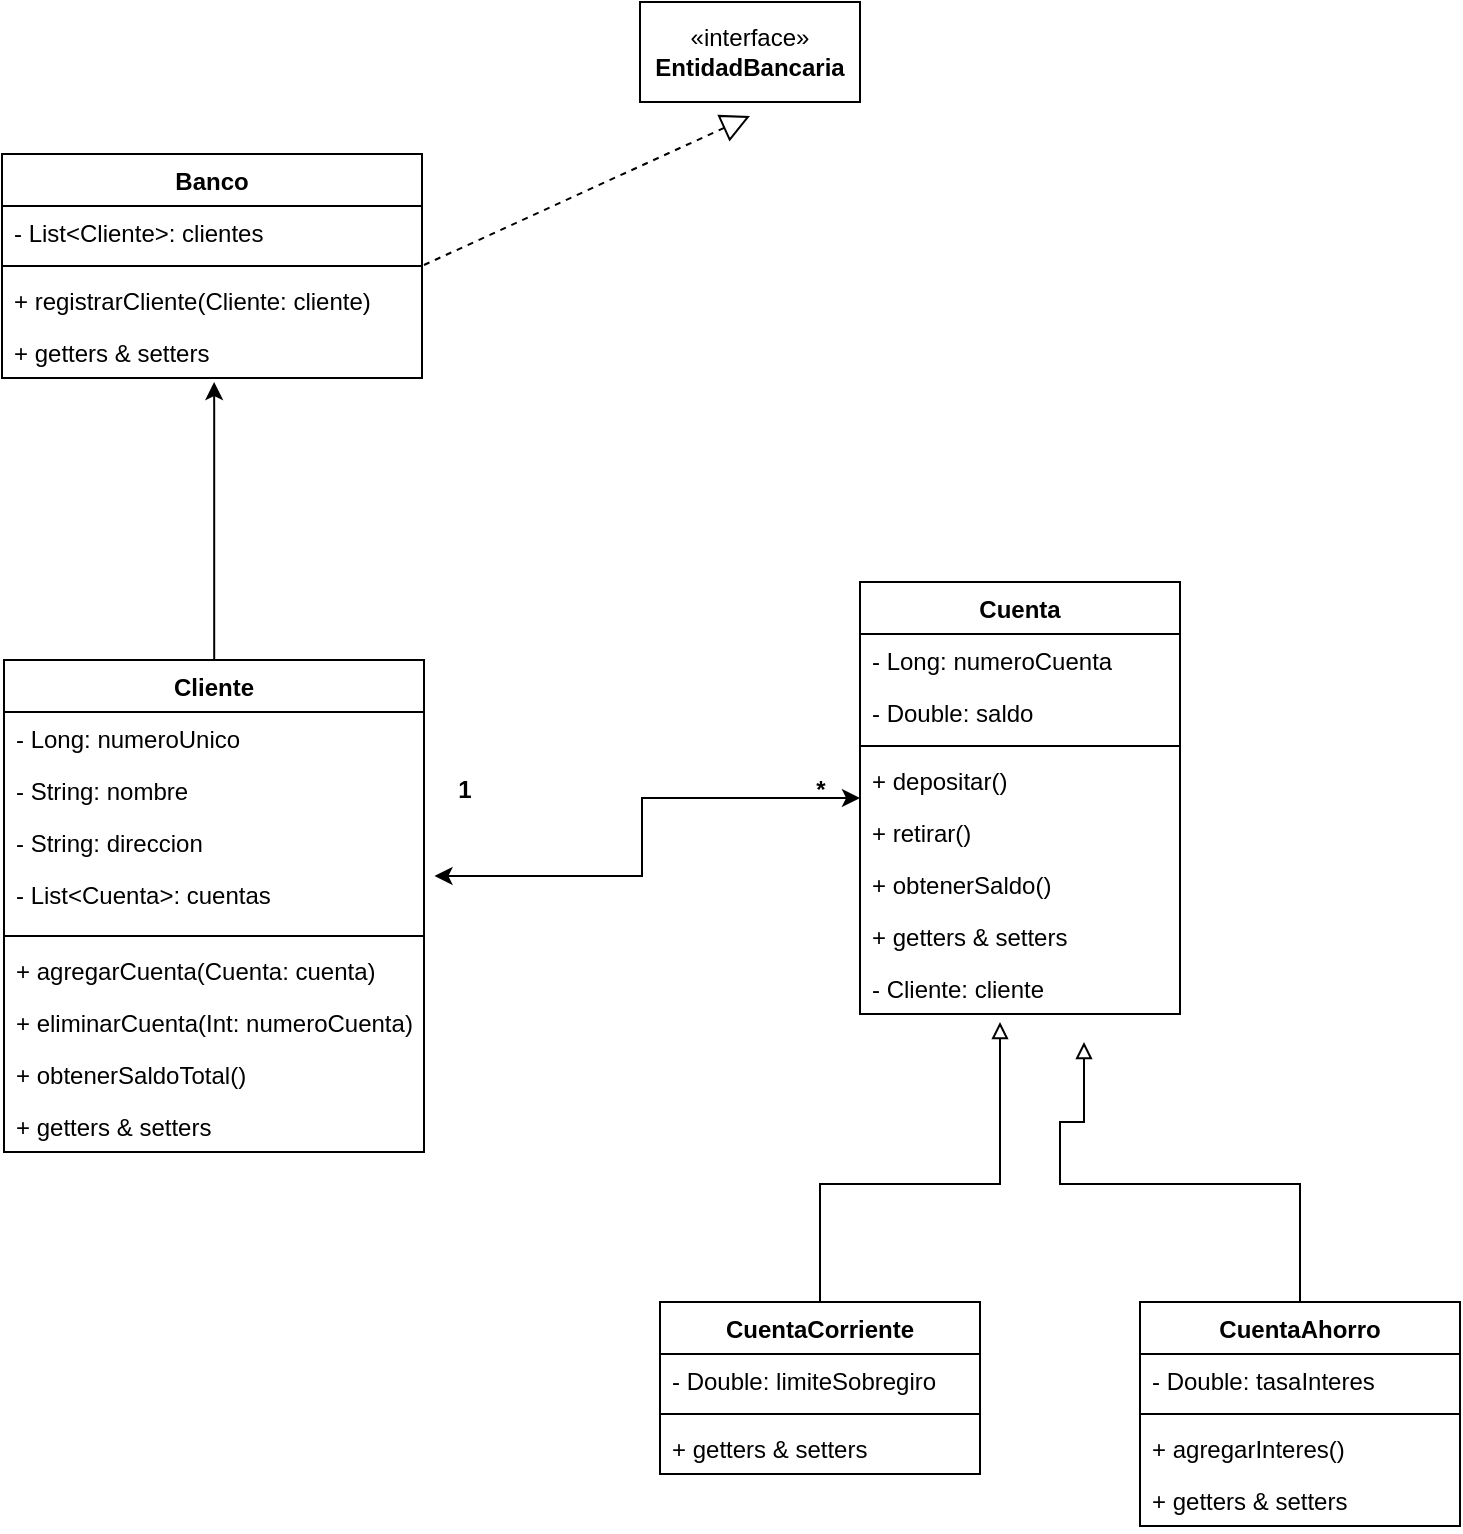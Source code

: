 <mxfile version="22.0.3" type="device">
  <diagram name="Página-1" id="ihGlCP-RoiazkjmuhNk0">
    <mxGraphModel dx="1434" dy="836" grid="1" gridSize="10" guides="1" tooltips="1" connect="1" arrows="1" fold="1" page="1" pageScale="1" pageWidth="827" pageHeight="1169" math="0" shadow="0">
      <root>
        <mxCell id="0" />
        <mxCell id="1" parent="0" />
        <mxCell id="bF4ojxFxejIyAHZmE4nO-7" value="Cliente&lt;br&gt;" style="swimlane;fontStyle=1;align=center;verticalAlign=top;childLayout=stackLayout;horizontal=1;startSize=26;horizontalStack=0;resizeParent=1;resizeParentMax=0;resizeLast=0;collapsible=1;marginBottom=0;whiteSpace=wrap;html=1;" parent="1" vertex="1">
          <mxGeometry x="70" y="369" width="210" height="246" as="geometry" />
        </mxCell>
        <mxCell id="G10GOMzUBrAymsFcqidD-11" value="- Long: numeroUnico" style="text;strokeColor=none;fillColor=none;align=left;verticalAlign=top;spacingLeft=4;spacingRight=4;overflow=hidden;rotatable=0;points=[[0,0.5],[1,0.5]];portConstraint=eastwest;whiteSpace=wrap;html=1;" vertex="1" parent="bF4ojxFxejIyAHZmE4nO-7">
          <mxGeometry y="26" width="210" height="26" as="geometry" />
        </mxCell>
        <mxCell id="bF4ojxFxejIyAHZmE4nO-8" value="- String: nombre&lt;br&gt;" style="text;strokeColor=none;fillColor=none;align=left;verticalAlign=top;spacingLeft=4;spacingRight=4;overflow=hidden;rotatable=0;points=[[0,0.5],[1,0.5]];portConstraint=eastwest;whiteSpace=wrap;html=1;" parent="bF4ojxFxejIyAHZmE4nO-7" vertex="1">
          <mxGeometry y="52" width="210" height="26" as="geometry" />
        </mxCell>
        <mxCell id="bF4ojxFxejIyAHZmE4nO-14" value="- String: direccion" style="text;strokeColor=none;fillColor=none;align=left;verticalAlign=top;spacingLeft=4;spacingRight=4;overflow=hidden;rotatable=0;points=[[0,0.5],[1,0.5]];portConstraint=eastwest;whiteSpace=wrap;html=1;" parent="bF4ojxFxejIyAHZmE4nO-7" vertex="1">
          <mxGeometry y="78" width="210" height="26" as="geometry" />
        </mxCell>
        <mxCell id="bF4ojxFxejIyAHZmE4nO-15" value="- List&amp;lt;Cuenta&amp;gt;: cuentas" style="text;strokeColor=none;fillColor=none;align=left;verticalAlign=top;spacingLeft=4;spacingRight=4;overflow=hidden;rotatable=0;points=[[0,0.5],[1,0.5]];portConstraint=eastwest;whiteSpace=wrap;html=1;" parent="bF4ojxFxejIyAHZmE4nO-7" vertex="1">
          <mxGeometry y="104" width="210" height="30" as="geometry" />
        </mxCell>
        <mxCell id="bF4ojxFxejIyAHZmE4nO-9" value="" style="line;strokeWidth=1;fillColor=none;align=left;verticalAlign=middle;spacingTop=-1;spacingLeft=3;spacingRight=3;rotatable=0;labelPosition=right;points=[];portConstraint=eastwest;strokeColor=inherit;" parent="bF4ojxFxejIyAHZmE4nO-7" vertex="1">
          <mxGeometry y="134" width="210" height="8" as="geometry" />
        </mxCell>
        <mxCell id="jUfGapt-k28ZwY82nSOx-11" value="+ agregarCuenta(Cuenta: cuenta)" style="text;strokeColor=none;fillColor=none;align=left;verticalAlign=top;spacingLeft=4;spacingRight=4;overflow=hidden;rotatable=0;points=[[0,0.5],[1,0.5]];portConstraint=eastwest;whiteSpace=wrap;html=1;" parent="bF4ojxFxejIyAHZmE4nO-7" vertex="1">
          <mxGeometry y="142" width="210" height="26" as="geometry" />
        </mxCell>
        <mxCell id="jUfGapt-k28ZwY82nSOx-12" value="+ eliminarCuenta(Int: numeroCuenta)" style="text;strokeColor=none;fillColor=none;align=left;verticalAlign=top;spacingLeft=4;spacingRight=4;overflow=hidden;rotatable=0;points=[[0,0.5],[1,0.5]];portConstraint=eastwest;whiteSpace=wrap;html=1;" parent="bF4ojxFxejIyAHZmE4nO-7" vertex="1">
          <mxGeometry y="168" width="210" height="26" as="geometry" />
        </mxCell>
        <mxCell id="jUfGapt-k28ZwY82nSOx-13" value="+ obtenerSaldoTotal()" style="text;strokeColor=none;fillColor=none;align=left;verticalAlign=top;spacingLeft=4;spacingRight=4;overflow=hidden;rotatable=0;points=[[0,0.5],[1,0.5]];portConstraint=eastwest;whiteSpace=wrap;html=1;" parent="bF4ojxFxejIyAHZmE4nO-7" vertex="1">
          <mxGeometry y="194" width="210" height="26" as="geometry" />
        </mxCell>
        <mxCell id="bF4ojxFxejIyAHZmE4nO-10" value="+ getters &amp;amp; setters" style="text;strokeColor=none;fillColor=none;align=left;verticalAlign=top;spacingLeft=4;spacingRight=4;overflow=hidden;rotatable=0;points=[[0,0.5],[1,0.5]];portConstraint=eastwest;whiteSpace=wrap;html=1;" parent="bF4ojxFxejIyAHZmE4nO-7" vertex="1">
          <mxGeometry y="220" width="210" height="26" as="geometry" />
        </mxCell>
        <mxCell id="bF4ojxFxejIyAHZmE4nO-24" value="Cuenta" style="swimlane;fontStyle=1;align=center;verticalAlign=top;childLayout=stackLayout;horizontal=1;startSize=26;horizontalStack=0;resizeParent=1;resizeParentMax=0;resizeLast=0;collapsible=1;marginBottom=0;whiteSpace=wrap;html=1;" parent="1" vertex="1">
          <mxGeometry x="498" y="330" width="160" height="216" as="geometry" />
        </mxCell>
        <mxCell id="bF4ojxFxejIyAHZmE4nO-25" value="- Long: numeroCuenta" style="text;strokeColor=none;fillColor=none;align=left;verticalAlign=top;spacingLeft=4;spacingRight=4;overflow=hidden;rotatable=0;points=[[0,0.5],[1,0.5]];portConstraint=eastwest;whiteSpace=wrap;html=1;" parent="bF4ojxFxejIyAHZmE4nO-24" vertex="1">
          <mxGeometry y="26" width="160" height="26" as="geometry" />
        </mxCell>
        <mxCell id="bF4ojxFxejIyAHZmE4nO-30" value="- Double: saldo" style="text;strokeColor=none;fillColor=none;align=left;verticalAlign=top;spacingLeft=4;spacingRight=4;overflow=hidden;rotatable=0;points=[[0,0.5],[1,0.5]];portConstraint=eastwest;whiteSpace=wrap;html=1;" parent="bF4ojxFxejIyAHZmE4nO-24" vertex="1">
          <mxGeometry y="52" width="160" height="26" as="geometry" />
        </mxCell>
        <mxCell id="bF4ojxFxejIyAHZmE4nO-28" value="" style="line;strokeWidth=1;fillColor=none;align=left;verticalAlign=middle;spacingTop=-1;spacingLeft=3;spacingRight=3;rotatable=0;labelPosition=right;points=[];portConstraint=eastwest;strokeColor=inherit;" parent="bF4ojxFxejIyAHZmE4nO-24" vertex="1">
          <mxGeometry y="78" width="160" height="8" as="geometry" />
        </mxCell>
        <mxCell id="jUfGapt-k28ZwY82nSOx-14" value="+ depositar()" style="text;strokeColor=none;fillColor=none;align=left;verticalAlign=top;spacingLeft=4;spacingRight=4;overflow=hidden;rotatable=0;points=[[0,0.5],[1,0.5]];portConstraint=eastwest;whiteSpace=wrap;html=1;" parent="bF4ojxFxejIyAHZmE4nO-24" vertex="1">
          <mxGeometry y="86" width="160" height="26" as="geometry" />
        </mxCell>
        <mxCell id="jUfGapt-k28ZwY82nSOx-15" value="+ retirar()" style="text;strokeColor=none;fillColor=none;align=left;verticalAlign=top;spacingLeft=4;spacingRight=4;overflow=hidden;rotatable=0;points=[[0,0.5],[1,0.5]];portConstraint=eastwest;whiteSpace=wrap;html=1;" parent="bF4ojxFxejIyAHZmE4nO-24" vertex="1">
          <mxGeometry y="112" width="160" height="26" as="geometry" />
        </mxCell>
        <mxCell id="jUfGapt-k28ZwY82nSOx-16" value="+ obtenerSaldo()" style="text;strokeColor=none;fillColor=none;align=left;verticalAlign=top;spacingLeft=4;spacingRight=4;overflow=hidden;rotatable=0;points=[[0,0.5],[1,0.5]];portConstraint=eastwest;whiteSpace=wrap;html=1;" parent="bF4ojxFxejIyAHZmE4nO-24" vertex="1">
          <mxGeometry y="138" width="160" height="26" as="geometry" />
        </mxCell>
        <mxCell id="bF4ojxFxejIyAHZmE4nO-29" value="+ getters &amp;amp; setters" style="text;strokeColor=none;fillColor=none;align=left;verticalAlign=top;spacingLeft=4;spacingRight=4;overflow=hidden;rotatable=0;points=[[0,0.5],[1,0.5]];portConstraint=eastwest;whiteSpace=wrap;html=1;" parent="bF4ojxFxejIyAHZmE4nO-24" vertex="1">
          <mxGeometry y="164" width="160" height="26" as="geometry" />
        </mxCell>
        <mxCell id="bF4ojxFxejIyAHZmE4nO-26" value="- Cliente: cliente" style="text;strokeColor=none;fillColor=none;align=left;verticalAlign=top;spacingLeft=4;spacingRight=4;overflow=hidden;rotatable=0;points=[[0,0.5],[1,0.5]];portConstraint=eastwest;whiteSpace=wrap;html=1;" parent="bF4ojxFxejIyAHZmE4nO-24" vertex="1">
          <mxGeometry y="190" width="160" height="26" as="geometry" />
        </mxCell>
        <mxCell id="bF4ojxFxejIyAHZmE4nO-32" value="CuentaAhorro" style="swimlane;fontStyle=1;align=center;verticalAlign=top;childLayout=stackLayout;horizontal=1;startSize=26;horizontalStack=0;resizeParent=1;resizeParentMax=0;resizeLast=0;collapsible=1;marginBottom=0;whiteSpace=wrap;html=1;" parent="1" vertex="1">
          <mxGeometry x="638" y="690" width="160" height="112" as="geometry" />
        </mxCell>
        <mxCell id="bF4ojxFxejIyAHZmE4nO-33" value="- Double: tasaInteres" style="text;strokeColor=none;fillColor=none;align=left;verticalAlign=top;spacingLeft=4;spacingRight=4;overflow=hidden;rotatable=0;points=[[0,0.5],[1,0.5]];portConstraint=eastwest;whiteSpace=wrap;html=1;" parent="bF4ojxFxejIyAHZmE4nO-32" vertex="1">
          <mxGeometry y="26" width="160" height="26" as="geometry" />
        </mxCell>
        <mxCell id="bF4ojxFxejIyAHZmE4nO-36" value="" style="line;strokeWidth=1;fillColor=none;align=left;verticalAlign=middle;spacingTop=-1;spacingLeft=3;spacingRight=3;rotatable=0;labelPosition=right;points=[];portConstraint=eastwest;strokeColor=inherit;" parent="bF4ojxFxejIyAHZmE4nO-32" vertex="1">
          <mxGeometry y="52" width="160" height="8" as="geometry" />
        </mxCell>
        <mxCell id="jUfGapt-k28ZwY82nSOx-18" value="+ agregarInteres()" style="text;strokeColor=none;fillColor=none;align=left;verticalAlign=top;spacingLeft=4;spacingRight=4;overflow=hidden;rotatable=0;points=[[0,0.5],[1,0.5]];portConstraint=eastwest;whiteSpace=wrap;html=1;" parent="bF4ojxFxejIyAHZmE4nO-32" vertex="1">
          <mxGeometry y="60" width="160" height="26" as="geometry" />
        </mxCell>
        <mxCell id="bF4ojxFxejIyAHZmE4nO-37" value="+ getters &amp;amp; setters" style="text;strokeColor=none;fillColor=none;align=left;verticalAlign=top;spacingLeft=4;spacingRight=4;overflow=hidden;rotatable=0;points=[[0,0.5],[1,0.5]];portConstraint=eastwest;whiteSpace=wrap;html=1;" parent="bF4ojxFxejIyAHZmE4nO-32" vertex="1">
          <mxGeometry y="86" width="160" height="26" as="geometry" />
        </mxCell>
        <mxCell id="bF4ojxFxejIyAHZmE4nO-38" value="CuentaCorriente" style="swimlane;fontStyle=1;align=center;verticalAlign=top;childLayout=stackLayout;horizontal=1;startSize=26;horizontalStack=0;resizeParent=1;resizeParentMax=0;resizeLast=0;collapsible=1;marginBottom=0;whiteSpace=wrap;html=1;" parent="1" vertex="1">
          <mxGeometry x="398" y="690" width="160" height="86" as="geometry" />
        </mxCell>
        <mxCell id="bF4ojxFxejIyAHZmE4nO-39" value="- Double: limiteSobregiro&amp;nbsp;" style="text;strokeColor=none;fillColor=none;align=left;verticalAlign=top;spacingLeft=4;spacingRight=4;overflow=hidden;rotatable=0;points=[[0,0.5],[1,0.5]];portConstraint=eastwest;whiteSpace=wrap;html=1;" parent="bF4ojxFxejIyAHZmE4nO-38" vertex="1">
          <mxGeometry y="26" width="160" height="26" as="geometry" />
        </mxCell>
        <mxCell id="bF4ojxFxejIyAHZmE4nO-40" value="" style="line;strokeWidth=1;fillColor=none;align=left;verticalAlign=middle;spacingTop=-1;spacingLeft=3;spacingRight=3;rotatable=0;labelPosition=right;points=[];portConstraint=eastwest;strokeColor=inherit;" parent="bF4ojxFxejIyAHZmE4nO-38" vertex="1">
          <mxGeometry y="52" width="160" height="8" as="geometry" />
        </mxCell>
        <mxCell id="bF4ojxFxejIyAHZmE4nO-41" value="+ getters &amp;amp; setters" style="text;strokeColor=none;fillColor=none;align=left;verticalAlign=top;spacingLeft=4;spacingRight=4;overflow=hidden;rotatable=0;points=[[0,0.5],[1,0.5]];portConstraint=eastwest;whiteSpace=wrap;html=1;" parent="bF4ojxFxejIyAHZmE4nO-38" vertex="1">
          <mxGeometry y="60" width="160" height="26" as="geometry" />
        </mxCell>
        <mxCell id="jUfGapt-k28ZwY82nSOx-1" style="edgeStyle=orthogonalEdgeStyle;rounded=0;orthogonalLoop=1;jettySize=auto;html=1;entryX=1.025;entryY=0.133;entryDx=0;entryDy=0;entryPerimeter=0;startArrow=classic;startFill=1;" parent="1" source="bF4ojxFxejIyAHZmE4nO-24" target="bF4ojxFxejIyAHZmE4nO-15" edge="1">
          <mxGeometry relative="1" as="geometry" />
        </mxCell>
        <mxCell id="jUfGapt-k28ZwY82nSOx-6" value="1" style="text;align=center;fontStyle=1;verticalAlign=middle;spacingLeft=3;spacingRight=3;strokeColor=none;rotatable=0;points=[[0,0.5],[1,0.5]];portConstraint=eastwest;html=1;" parent="1" vertex="1">
          <mxGeometry x="260" y="421" width="80" height="26" as="geometry" />
        </mxCell>
        <mxCell id="jUfGapt-k28ZwY82nSOx-7" value="*" style="text;align=center;fontStyle=1;verticalAlign=middle;spacingLeft=3;spacingRight=3;strokeColor=none;rotatable=0;points=[[0,0.5],[1,0.5]];portConstraint=eastwest;html=1;" parent="1" vertex="1">
          <mxGeometry x="438" y="421" width="80" height="26" as="geometry" />
        </mxCell>
        <mxCell id="jUfGapt-k28ZwY82nSOx-9" style="edgeStyle=orthogonalEdgeStyle;rounded=0;orthogonalLoop=1;jettySize=auto;html=1;exitX=0.5;exitY=0;exitDx=0;exitDy=0;endArrow=block;endFill=0;" parent="1" source="bF4ojxFxejIyAHZmE4nO-32" edge="1">
          <mxGeometry relative="1" as="geometry">
            <mxPoint x="610" y="560" as="targetPoint" />
            <Array as="points">
              <mxPoint x="718" y="631" />
              <mxPoint x="598" y="631" />
              <mxPoint x="598" y="600" />
              <mxPoint x="610" y="600" />
            </Array>
          </mxGeometry>
        </mxCell>
        <mxCell id="jUfGapt-k28ZwY82nSOx-10" style="edgeStyle=orthogonalEdgeStyle;rounded=0;orthogonalLoop=1;jettySize=auto;html=1;endArrow=block;endFill=0;" parent="1" source="bF4ojxFxejIyAHZmE4nO-38" edge="1">
          <mxGeometry relative="1" as="geometry">
            <Array as="points">
              <mxPoint x="478" y="631" />
              <mxPoint x="568" y="631" />
            </Array>
            <mxPoint x="568" y="550" as="targetPoint" />
          </mxGeometry>
        </mxCell>
        <mxCell id="G10GOMzUBrAymsFcqidD-1" value="Banco" style="swimlane;fontStyle=1;align=center;verticalAlign=top;childLayout=stackLayout;horizontal=1;startSize=26;horizontalStack=0;resizeParent=1;resizeParentMax=0;resizeLast=0;collapsible=1;marginBottom=0;whiteSpace=wrap;html=1;" vertex="1" parent="1">
          <mxGeometry x="69" y="116" width="210" height="112" as="geometry" />
        </mxCell>
        <mxCell id="G10GOMzUBrAymsFcqidD-2" value="- List&amp;lt;Cliente&amp;gt;: clientes" style="text;strokeColor=none;fillColor=none;align=left;verticalAlign=top;spacingLeft=4;spacingRight=4;overflow=hidden;rotatable=0;points=[[0,0.5],[1,0.5]];portConstraint=eastwest;whiteSpace=wrap;html=1;" vertex="1" parent="G10GOMzUBrAymsFcqidD-1">
          <mxGeometry y="26" width="210" height="26" as="geometry" />
        </mxCell>
        <mxCell id="G10GOMzUBrAymsFcqidD-5" value="" style="line;strokeWidth=1;fillColor=none;align=left;verticalAlign=middle;spacingTop=-1;spacingLeft=3;spacingRight=3;rotatable=0;labelPosition=right;points=[];portConstraint=eastwest;strokeColor=inherit;" vertex="1" parent="G10GOMzUBrAymsFcqidD-1">
          <mxGeometry y="52" width="210" height="8" as="geometry" />
        </mxCell>
        <mxCell id="G10GOMzUBrAymsFcqidD-6" value="+ registrarCliente(Cliente: cliente)" style="text;strokeColor=none;fillColor=none;align=left;verticalAlign=top;spacingLeft=4;spacingRight=4;overflow=hidden;rotatable=0;points=[[0,0.5],[1,0.5]];portConstraint=eastwest;whiteSpace=wrap;html=1;" vertex="1" parent="G10GOMzUBrAymsFcqidD-1">
          <mxGeometry y="60" width="210" height="26" as="geometry" />
        </mxCell>
        <mxCell id="G10GOMzUBrAymsFcqidD-9" value="+ getters &amp;amp; setters" style="text;strokeColor=none;fillColor=none;align=left;verticalAlign=top;spacingLeft=4;spacingRight=4;overflow=hidden;rotatable=0;points=[[0,0.5],[1,0.5]];portConstraint=eastwest;whiteSpace=wrap;html=1;" vertex="1" parent="G10GOMzUBrAymsFcqidD-1">
          <mxGeometry y="86" width="210" height="26" as="geometry" />
        </mxCell>
        <mxCell id="G10GOMzUBrAymsFcqidD-10" style="edgeStyle=orthogonalEdgeStyle;rounded=0;orthogonalLoop=1;jettySize=auto;html=1;entryX=0.505;entryY=1.077;entryDx=0;entryDy=0;entryPerimeter=0;" edge="1" parent="1" source="bF4ojxFxejIyAHZmE4nO-7" target="G10GOMzUBrAymsFcqidD-9">
          <mxGeometry relative="1" as="geometry">
            <Array as="points">
              <mxPoint x="175" y="244" />
            </Array>
          </mxGeometry>
        </mxCell>
        <mxCell id="G10GOMzUBrAymsFcqidD-12" value="«interface»&lt;br&gt;&lt;b&gt;EntidadBancaria&lt;/b&gt;" style="html=1;whiteSpace=wrap;" vertex="1" parent="1">
          <mxGeometry x="388" y="40" width="110" height="50" as="geometry" />
        </mxCell>
        <mxCell id="G10GOMzUBrAymsFcqidD-13" value="" style="endArrow=block;dashed=1;endFill=0;endSize=12;html=1;rounded=0;entryX=0.5;entryY=1.14;entryDx=0;entryDy=0;entryPerimeter=0;" edge="1" parent="1" target="G10GOMzUBrAymsFcqidD-12">
          <mxGeometry width="160" relative="1" as="geometry">
            <mxPoint x="280" y="171.5" as="sourcePoint" />
            <mxPoint x="440" y="171.5" as="targetPoint" />
          </mxGeometry>
        </mxCell>
      </root>
    </mxGraphModel>
  </diagram>
</mxfile>
